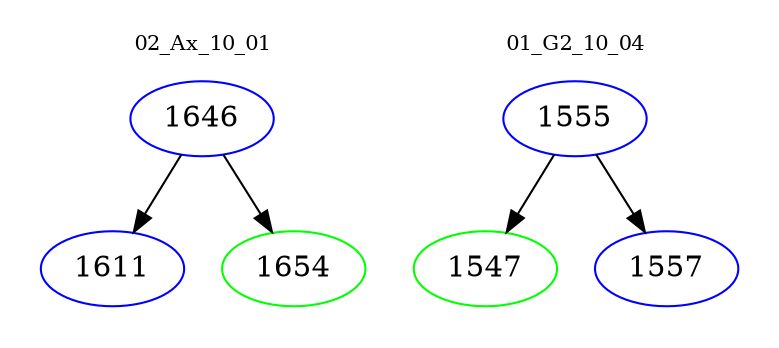 digraph{
subgraph cluster_0 {
color = white
label = "02_Ax_10_01";
fontsize=10;
T0_1646 [label="1646", color="blue"]
T0_1646 -> T0_1611 [color="black"]
T0_1611 [label="1611", color="blue"]
T0_1646 -> T0_1654 [color="black"]
T0_1654 [label="1654", color="green"]
}
subgraph cluster_1 {
color = white
label = "01_G2_10_04";
fontsize=10;
T1_1555 [label="1555", color="blue"]
T1_1555 -> T1_1547 [color="black"]
T1_1547 [label="1547", color="green"]
T1_1555 -> T1_1557 [color="black"]
T1_1557 [label="1557", color="blue"]
}
}
